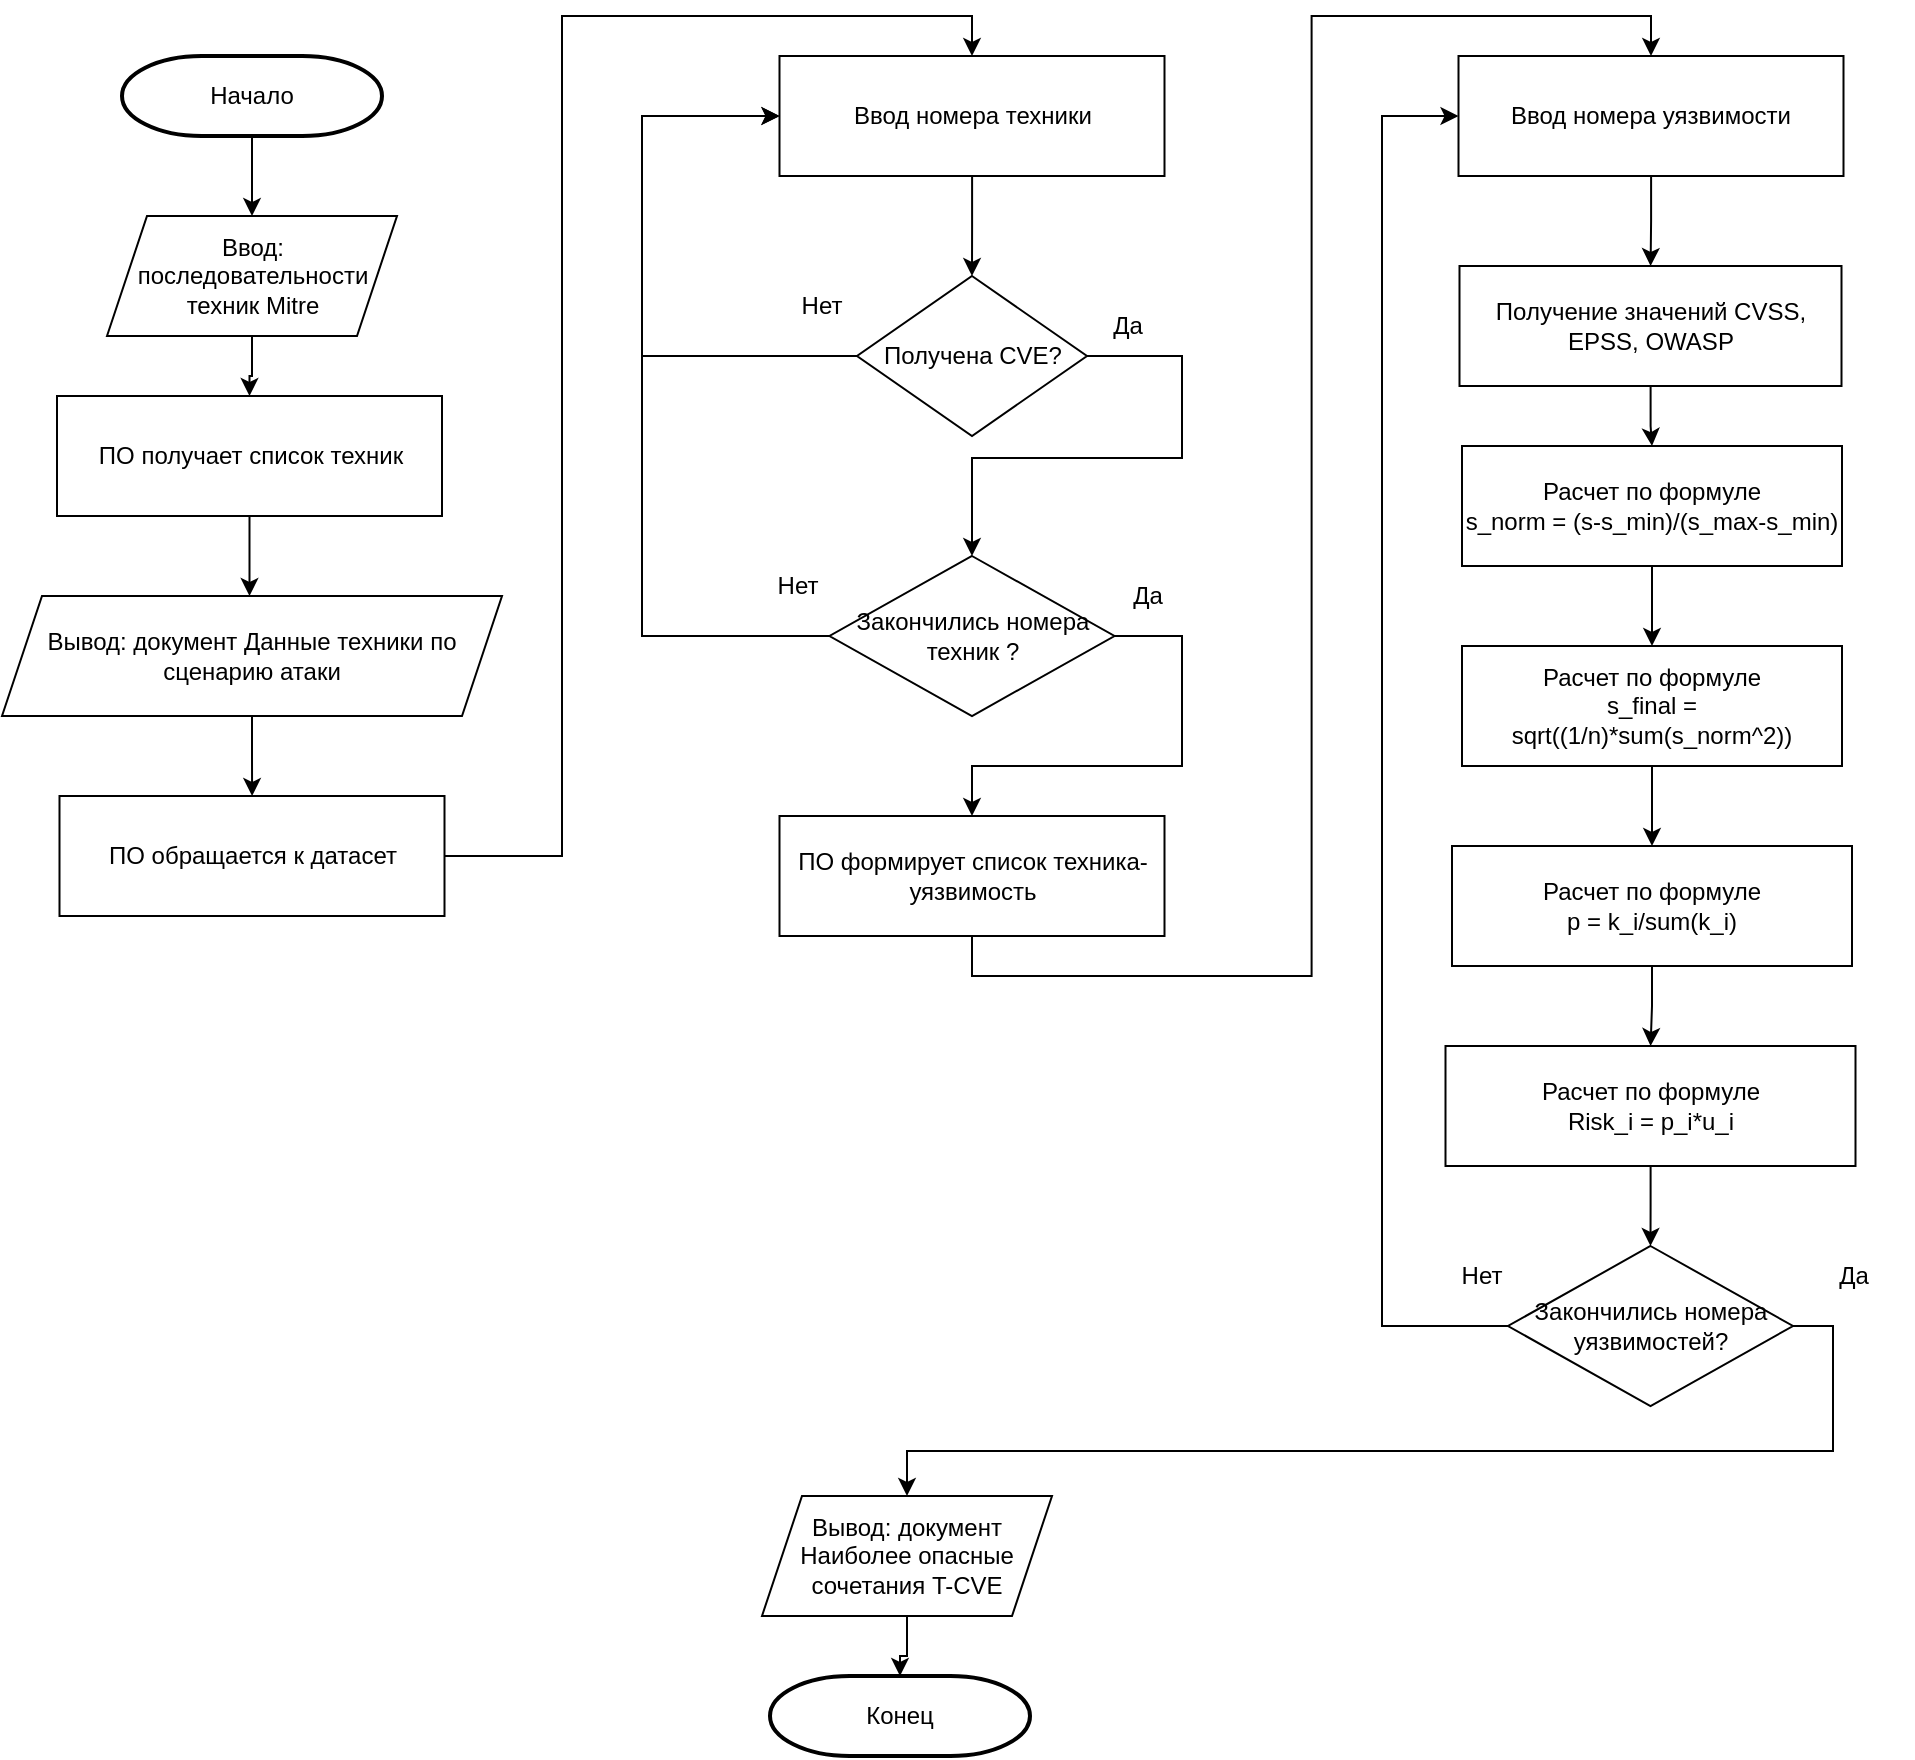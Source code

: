 <mxfile version="25.0.3">
  <diagram name="Страница — 1" id="FZuVYSKQKKseB5JXQPXO">
    <mxGraphModel dx="1290" dy="567" grid="1" gridSize="10" guides="1" tooltips="1" connect="1" arrows="1" fold="1" page="1" pageScale="1" pageWidth="827" pageHeight="1169" math="0" shadow="0">
      <root>
        <mxCell id="0" />
        <mxCell id="1" parent="0" />
        <mxCell id="N31ibyE53ILmmAxschl8-4" value="" style="edgeStyle=orthogonalEdgeStyle;rounded=0;orthogonalLoop=1;jettySize=auto;html=1;" parent="1" source="6BPBLCMizLLzq73NnSz2-1" target="N31ibyE53ILmmAxschl8-1" edge="1">
          <mxGeometry relative="1" as="geometry" />
        </mxCell>
        <mxCell id="6BPBLCMizLLzq73NnSz2-1" value="Начало" style="strokeWidth=2;html=1;shape=mxgraph.flowchart.terminator;whiteSpace=wrap;" parent="1" vertex="1">
          <mxGeometry x="90" y="40" width="130" height="40" as="geometry" />
        </mxCell>
        <mxCell id="6BPBLCMizLLzq73NnSz2-2" value="Конец" style="strokeWidth=2;html=1;shape=mxgraph.flowchart.terminator;whiteSpace=wrap;" parent="1" vertex="1">
          <mxGeometry x="414" y="850" width="130" height="40" as="geometry" />
        </mxCell>
        <mxCell id="N31ibyE53ILmmAxschl8-6" value="" style="edgeStyle=orthogonalEdgeStyle;rounded=0;orthogonalLoop=1;jettySize=auto;html=1;" parent="1" source="N31ibyE53ILmmAxschl8-1" target="N31ibyE53ILmmAxschl8-5" edge="1">
          <mxGeometry relative="1" as="geometry" />
        </mxCell>
        <mxCell id="N31ibyE53ILmmAxschl8-1" value="Ввод: последовательности техник Mitre" style="shape=parallelogram;perimeter=parallelogramPerimeter;whiteSpace=wrap;html=1;fixedSize=1;" parent="1" vertex="1">
          <mxGeometry x="82.5" y="120" width="145" height="60" as="geometry" />
        </mxCell>
        <mxCell id="7rgrl06HYGveYgpMT__o-3" value="" style="edgeStyle=orthogonalEdgeStyle;rounded=0;orthogonalLoop=1;jettySize=auto;html=1;" edge="1" parent="1" source="N31ibyE53ILmmAxschl8-5">
          <mxGeometry relative="1" as="geometry">
            <mxPoint x="153.75" y="310" as="targetPoint" />
          </mxGeometry>
        </mxCell>
        <mxCell id="N31ibyE53ILmmAxschl8-5" value="ПО получает список техник" style="rounded=0;whiteSpace=wrap;html=1;" parent="1" vertex="1">
          <mxGeometry x="57.5" y="210" width="192.5" height="60" as="geometry" />
        </mxCell>
        <mxCell id="N31ibyE53ILmmAxschl8-17" style="edgeStyle=orthogonalEdgeStyle;rounded=0;orthogonalLoop=1;jettySize=auto;html=1;exitX=1;exitY=0.5;exitDx=0;exitDy=0;entryX=0.5;entryY=0;entryDx=0;entryDy=0;" parent="1" target="7rgrl06HYGveYgpMT__o-16" edge="1">
          <mxGeometry relative="1" as="geometry">
            <mxPoint x="572.5" y="190" as="sourcePoint" />
            <mxPoint x="670" y="230" as="targetPoint" />
            <Array as="points">
              <mxPoint x="620" y="190" />
              <mxPoint x="620" y="241" />
              <mxPoint x="515" y="241" />
            </Array>
          </mxGeometry>
        </mxCell>
        <mxCell id="7rgrl06HYGveYgpMT__o-15" style="edgeStyle=orthogonalEdgeStyle;rounded=0;orthogonalLoop=1;jettySize=auto;html=1;exitX=0;exitY=0.5;exitDx=0;exitDy=0;entryX=0;entryY=0.5;entryDx=0;entryDy=0;" edge="1" parent="1" source="N31ibyE53ILmmAxschl8-7" target="7rgrl06HYGveYgpMT__o-8">
          <mxGeometry relative="1" as="geometry">
            <Array as="points">
              <mxPoint x="350" y="190" />
              <mxPoint x="350" y="70" />
            </Array>
          </mxGeometry>
        </mxCell>
        <mxCell id="N31ibyE53ILmmAxschl8-7" value="Получена CVE?" style="rhombus;whiteSpace=wrap;html=1;" parent="1" vertex="1">
          <mxGeometry x="457.5" y="150" width="115" height="80" as="geometry" />
        </mxCell>
        <mxCell id="N31ibyE53ILmmAxschl8-21" value="Да" style="text;html=1;align=center;verticalAlign=middle;whiteSpace=wrap;rounded=0;" parent="1" vertex="1">
          <mxGeometry x="563" y="160" width="60" height="30" as="geometry" />
        </mxCell>
        <mxCell id="N31ibyE53ILmmAxschl8-22" value="Нет" style="text;html=1;align=center;verticalAlign=middle;whiteSpace=wrap;rounded=0;" parent="1" vertex="1">
          <mxGeometry x="410" y="150" width="60" height="30" as="geometry" />
        </mxCell>
        <mxCell id="7rgrl06HYGveYgpMT__o-6" value="" style="edgeStyle=orthogonalEdgeStyle;rounded=0;orthogonalLoop=1;jettySize=auto;html=1;" edge="1" parent="1" source="7rgrl06HYGveYgpMT__o-4" target="7rgrl06HYGveYgpMT__o-5">
          <mxGeometry relative="1" as="geometry" />
        </mxCell>
        <mxCell id="7rgrl06HYGveYgpMT__o-4" value="Вывод: документ Данные техники по сценарию атаки" style="shape=parallelogram;perimeter=parallelogramPerimeter;whiteSpace=wrap;html=1;fixedSize=1;" vertex="1" parent="1">
          <mxGeometry x="30" y="310" width="250" height="60" as="geometry" />
        </mxCell>
        <mxCell id="7rgrl06HYGveYgpMT__o-9" style="edgeStyle=orthogonalEdgeStyle;rounded=0;orthogonalLoop=1;jettySize=auto;html=1;exitX=1;exitY=0.5;exitDx=0;exitDy=0;entryX=0.5;entryY=0;entryDx=0;entryDy=0;" edge="1" parent="1" source="7rgrl06HYGveYgpMT__o-5" target="7rgrl06HYGveYgpMT__o-8">
          <mxGeometry relative="1" as="geometry">
            <Array as="points">
              <mxPoint x="310" y="440" />
              <mxPoint x="310" y="20" />
              <mxPoint x="515" y="20" />
            </Array>
          </mxGeometry>
        </mxCell>
        <mxCell id="7rgrl06HYGveYgpMT__o-5" value="ПО обращается к датасет" style="rounded=0;whiteSpace=wrap;html=1;" vertex="1" parent="1">
          <mxGeometry x="58.75" y="410" width="192.5" height="60" as="geometry" />
        </mxCell>
        <mxCell id="7rgrl06HYGveYgpMT__o-13" value="" style="edgeStyle=orthogonalEdgeStyle;rounded=0;orthogonalLoop=1;jettySize=auto;html=1;" edge="1" parent="1" source="7rgrl06HYGveYgpMT__o-8" target="N31ibyE53ILmmAxschl8-7">
          <mxGeometry relative="1" as="geometry" />
        </mxCell>
        <mxCell id="7rgrl06HYGveYgpMT__o-8" value="Ввод номера техники" style="rounded=0;whiteSpace=wrap;html=1;" vertex="1" parent="1">
          <mxGeometry x="418.75" y="40" width="192.5" height="60" as="geometry" />
        </mxCell>
        <mxCell id="7rgrl06HYGveYgpMT__o-19" style="edgeStyle=orthogonalEdgeStyle;rounded=0;orthogonalLoop=1;jettySize=auto;html=1;exitX=0;exitY=0.5;exitDx=0;exitDy=0;entryX=0;entryY=0.5;entryDx=0;entryDy=0;" edge="1" parent="1" source="7rgrl06HYGveYgpMT__o-16" target="7rgrl06HYGveYgpMT__o-8">
          <mxGeometry relative="1" as="geometry">
            <Array as="points">
              <mxPoint x="350" y="330" />
              <mxPoint x="350" y="70" />
            </Array>
          </mxGeometry>
        </mxCell>
        <mxCell id="7rgrl06HYGveYgpMT__o-21" style="edgeStyle=orthogonalEdgeStyle;rounded=0;orthogonalLoop=1;jettySize=auto;html=1;exitX=1;exitY=0.5;exitDx=0;exitDy=0;entryX=0.5;entryY=0;entryDx=0;entryDy=0;" edge="1" parent="1" source="7rgrl06HYGveYgpMT__o-16" target="7rgrl06HYGveYgpMT__o-20">
          <mxGeometry relative="1" as="geometry">
            <Array as="points">
              <mxPoint x="620" y="330" />
              <mxPoint x="620" y="395" />
              <mxPoint x="515" y="395" />
            </Array>
          </mxGeometry>
        </mxCell>
        <mxCell id="7rgrl06HYGveYgpMT__o-16" value="Закончились номера техник ?" style="rhombus;whiteSpace=wrap;html=1;" vertex="1" parent="1">
          <mxGeometry x="443.75" y="290" width="142.5" height="80" as="geometry" />
        </mxCell>
        <mxCell id="7rgrl06HYGveYgpMT__o-17" value="Да" style="text;html=1;align=center;verticalAlign=middle;whiteSpace=wrap;rounded=0;" vertex="1" parent="1">
          <mxGeometry x="572.5" y="295" width="60" height="30" as="geometry" />
        </mxCell>
        <mxCell id="7rgrl06HYGveYgpMT__o-18" value="Нет" style="text;html=1;align=center;verticalAlign=middle;whiteSpace=wrap;rounded=0;" vertex="1" parent="1">
          <mxGeometry x="397.5" y="290" width="60" height="30" as="geometry" />
        </mxCell>
        <mxCell id="7rgrl06HYGveYgpMT__o-40" style="edgeStyle=orthogonalEdgeStyle;rounded=0;orthogonalLoop=1;jettySize=auto;html=1;exitX=0.5;exitY=1;exitDx=0;exitDy=0;entryX=0.5;entryY=0;entryDx=0;entryDy=0;" edge="1" parent="1" source="7rgrl06HYGveYgpMT__o-20" target="7rgrl06HYGveYgpMT__o-27">
          <mxGeometry relative="1" as="geometry" />
        </mxCell>
        <mxCell id="7rgrl06HYGveYgpMT__o-20" value="ПО формирует список техника- уязвимость" style="rounded=0;whiteSpace=wrap;html=1;" vertex="1" parent="1">
          <mxGeometry x="418.75" y="420" width="192.5" height="60" as="geometry" />
        </mxCell>
        <mxCell id="7rgrl06HYGveYgpMT__o-30" value="" style="edgeStyle=orthogonalEdgeStyle;rounded=0;orthogonalLoop=1;jettySize=auto;html=1;" edge="1" parent="1" source="7rgrl06HYGveYgpMT__o-22" target="7rgrl06HYGveYgpMT__o-25">
          <mxGeometry relative="1" as="geometry" />
        </mxCell>
        <mxCell id="7rgrl06HYGveYgpMT__o-22" value="Получение значений CVSS, EPSS, OWASP" style="rounded=0;whiteSpace=wrap;html=1;" vertex="1" parent="1">
          <mxGeometry x="758.75" y="145" width="191" height="60" as="geometry" />
        </mxCell>
        <mxCell id="7rgrl06HYGveYgpMT__o-32" value="" style="edgeStyle=orthogonalEdgeStyle;rounded=0;orthogonalLoop=1;jettySize=auto;html=1;" edge="1" parent="1" source="7rgrl06HYGveYgpMT__o-25" target="7rgrl06HYGveYgpMT__o-31">
          <mxGeometry relative="1" as="geometry" />
        </mxCell>
        <mxCell id="7rgrl06HYGveYgpMT__o-25" value="Расчет по формуле&lt;div&gt;s_norm = (s-s_min)/(s_max-s_min)&lt;/div&gt;" style="rounded=0;whiteSpace=wrap;html=1;" vertex="1" parent="1">
          <mxGeometry x="760" y="235" width="190" height="60" as="geometry" />
        </mxCell>
        <mxCell id="7rgrl06HYGveYgpMT__o-29" value="" style="edgeStyle=orthogonalEdgeStyle;rounded=0;orthogonalLoop=1;jettySize=auto;html=1;" edge="1" parent="1" source="7rgrl06HYGveYgpMT__o-27" target="7rgrl06HYGveYgpMT__o-22">
          <mxGeometry relative="1" as="geometry" />
        </mxCell>
        <mxCell id="7rgrl06HYGveYgpMT__o-27" value="Ввод номера уязвимости" style="rounded=0;whiteSpace=wrap;html=1;" vertex="1" parent="1">
          <mxGeometry x="758.25" y="40" width="192.5" height="60" as="geometry" />
        </mxCell>
        <mxCell id="7rgrl06HYGveYgpMT__o-34" value="" style="edgeStyle=orthogonalEdgeStyle;rounded=0;orthogonalLoop=1;jettySize=auto;html=1;" edge="1" parent="1" source="7rgrl06HYGveYgpMT__o-31" target="7rgrl06HYGveYgpMT__o-33">
          <mxGeometry relative="1" as="geometry" />
        </mxCell>
        <mxCell id="7rgrl06HYGveYgpMT__o-31" value="Расчет по формуле&lt;div&gt;s_final = sqrt((1/n)*sum(s_norm^2))&lt;/div&gt;" style="rounded=0;whiteSpace=wrap;html=1;" vertex="1" parent="1">
          <mxGeometry x="760" y="335" width="190" height="60" as="geometry" />
        </mxCell>
        <mxCell id="7rgrl06HYGveYgpMT__o-36" value="" style="edgeStyle=orthogonalEdgeStyle;rounded=0;orthogonalLoop=1;jettySize=auto;html=1;" edge="1" parent="1" source="7rgrl06HYGveYgpMT__o-33" target="7rgrl06HYGveYgpMT__o-35">
          <mxGeometry relative="1" as="geometry" />
        </mxCell>
        <mxCell id="7rgrl06HYGveYgpMT__o-33" value="Расчет по формуле&lt;div&gt;p = k_i/sum(k_i)&lt;/div&gt;" style="rounded=0;whiteSpace=wrap;html=1;" vertex="1" parent="1">
          <mxGeometry x="755" y="435" width="200" height="60" as="geometry" />
        </mxCell>
        <mxCell id="7rgrl06HYGveYgpMT__o-38" value="" style="edgeStyle=orthogonalEdgeStyle;rounded=0;orthogonalLoop=1;jettySize=auto;html=1;" edge="1" parent="1" source="7rgrl06HYGveYgpMT__o-35" target="7rgrl06HYGveYgpMT__o-37">
          <mxGeometry relative="1" as="geometry" />
        </mxCell>
        <mxCell id="7rgrl06HYGveYgpMT__o-35" value="Расчет по формуле&lt;div&gt;Risk_i = p_i*u_i&lt;/div&gt;" style="rounded=0;whiteSpace=wrap;html=1;" vertex="1" parent="1">
          <mxGeometry x="751.75" y="535" width="205" height="60" as="geometry" />
        </mxCell>
        <mxCell id="7rgrl06HYGveYgpMT__o-41" style="edgeStyle=orthogonalEdgeStyle;rounded=0;orthogonalLoop=1;jettySize=auto;html=1;exitX=0;exitY=0.5;exitDx=0;exitDy=0;entryX=0;entryY=0.5;entryDx=0;entryDy=0;" edge="1" parent="1" source="7rgrl06HYGveYgpMT__o-37" target="7rgrl06HYGveYgpMT__o-27">
          <mxGeometry relative="1" as="geometry">
            <Array as="points">
              <mxPoint x="720" y="675" />
              <mxPoint x="720" y="70" />
            </Array>
          </mxGeometry>
        </mxCell>
        <mxCell id="7rgrl06HYGveYgpMT__o-45" style="edgeStyle=orthogonalEdgeStyle;rounded=0;orthogonalLoop=1;jettySize=auto;html=1;exitX=1;exitY=0.5;exitDx=0;exitDy=0;entryX=0.5;entryY=0;entryDx=0;entryDy=0;" edge="1" parent="1" source="7rgrl06HYGveYgpMT__o-37" target="7rgrl06HYGveYgpMT__o-44">
          <mxGeometry relative="1" as="geometry" />
        </mxCell>
        <mxCell id="7rgrl06HYGveYgpMT__o-37" value="Закончились номера уязвимостей?" style="rhombus;whiteSpace=wrap;html=1;" vertex="1" parent="1">
          <mxGeometry x="783" y="635" width="142.5" height="80" as="geometry" />
        </mxCell>
        <mxCell id="7rgrl06HYGveYgpMT__o-42" value="Нет" style="text;html=1;align=center;verticalAlign=middle;whiteSpace=wrap;rounded=0;" vertex="1" parent="1">
          <mxGeometry x="740" y="635" width="60" height="30" as="geometry" />
        </mxCell>
        <mxCell id="7rgrl06HYGveYgpMT__o-43" value="Да" style="text;html=1;align=center;verticalAlign=middle;whiteSpace=wrap;rounded=0;" vertex="1" parent="1">
          <mxGeometry x="925.5" y="635" width="60" height="30" as="geometry" />
        </mxCell>
        <mxCell id="7rgrl06HYGveYgpMT__o-46" value="" style="edgeStyle=orthogonalEdgeStyle;rounded=0;orthogonalLoop=1;jettySize=auto;html=1;" edge="1" parent="1" source="7rgrl06HYGveYgpMT__o-44" target="6BPBLCMizLLzq73NnSz2-2">
          <mxGeometry relative="1" as="geometry" />
        </mxCell>
        <mxCell id="7rgrl06HYGveYgpMT__o-44" value="Вывод: документ Наиболее опасные сочетания T-CVE" style="shape=parallelogram;perimeter=parallelogramPerimeter;whiteSpace=wrap;html=1;fixedSize=1;" vertex="1" parent="1">
          <mxGeometry x="410" y="760" width="145" height="60" as="geometry" />
        </mxCell>
      </root>
    </mxGraphModel>
  </diagram>
</mxfile>

